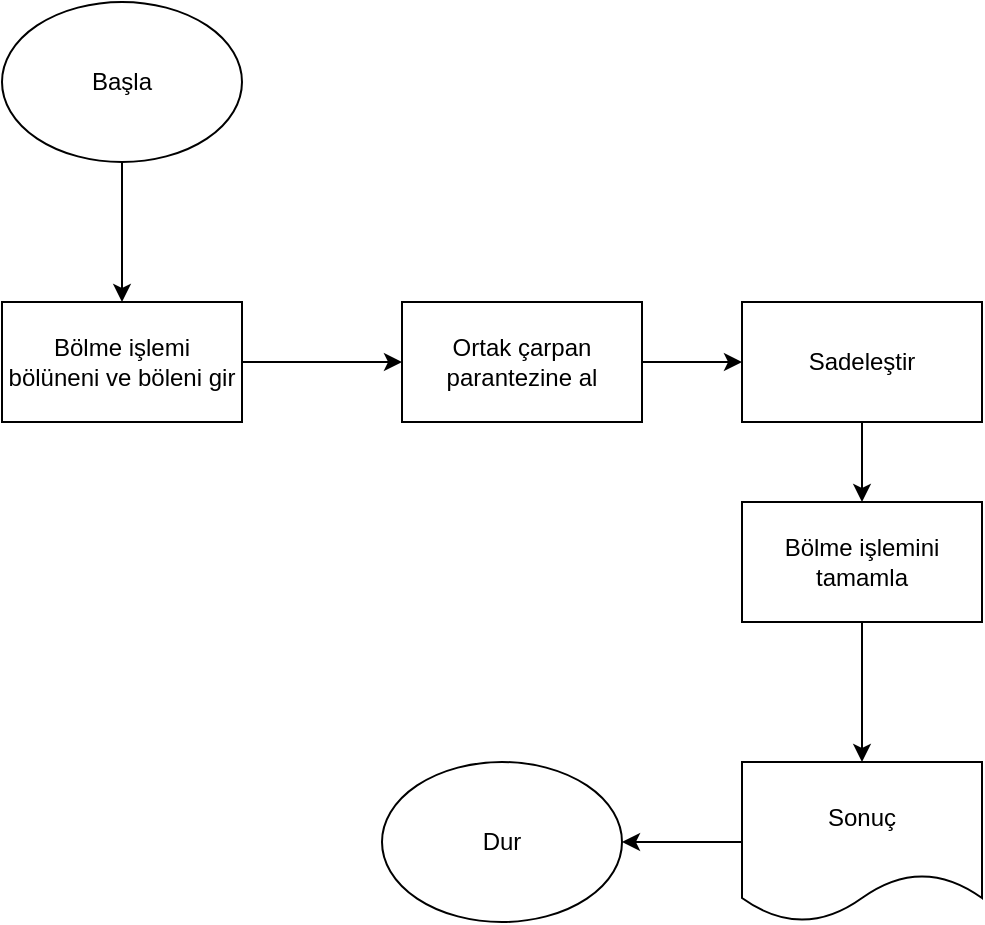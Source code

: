 <mxfile version="15.0.3" type="device"><diagram id="QlHk6NcabFm0nv-j_tWV" name="Page-1"><mxGraphModel dx="1718" dy="637" grid="1" gridSize="10" guides="1" tooltips="1" connect="1" arrows="1" fold="1" page="1" pageScale="1" pageWidth="850" pageHeight="1100" math="0" shadow="0"><root><mxCell id="0"/><mxCell id="1" parent="0"/><mxCell id="hRHXbetSydN_C4NR1DLw-2" style="edgeStyle=orthogonalEdgeStyle;rounded=0;orthogonalLoop=1;jettySize=auto;html=1;" edge="1" parent="1" source="hRHXbetSydN_C4NR1DLw-1"><mxGeometry relative="1" as="geometry"><mxPoint x="220" y="190" as="targetPoint"/></mxGeometry></mxCell><mxCell id="hRHXbetSydN_C4NR1DLw-1" value="Başla" style="ellipse;whiteSpace=wrap;html=1;" vertex="1" parent="1"><mxGeometry x="160" y="40" width="120" height="80" as="geometry"/></mxCell><mxCell id="hRHXbetSydN_C4NR1DLw-47" style="edgeStyle=orthogonalEdgeStyle;rounded=0;orthogonalLoop=1;jettySize=auto;html=1;entryX=0;entryY=0.5;entryDx=0;entryDy=0;" edge="1" parent="1" source="hRHXbetSydN_C4NR1DLw-4" target="hRHXbetSydN_C4NR1DLw-7"><mxGeometry relative="1" as="geometry"/></mxCell><mxCell id="hRHXbetSydN_C4NR1DLw-4" value="&lt;div&gt;Bölme işlemi &lt;br&gt;&lt;/div&gt;&lt;div&gt;bölüneni ve böleni gir&lt;/div&gt;" style="rounded=0;whiteSpace=wrap;html=1;" vertex="1" parent="1"><mxGeometry x="160" y="190" width="120" height="60" as="geometry"/></mxCell><mxCell id="hRHXbetSydN_C4NR1DLw-5" value="Dur" style="ellipse;whiteSpace=wrap;html=1;" vertex="1" parent="1"><mxGeometry x="350" y="420" width="120" height="80" as="geometry"/></mxCell><mxCell id="hRHXbetSydN_C4NR1DLw-49" style="edgeStyle=orthogonalEdgeStyle;rounded=0;orthogonalLoop=1;jettySize=auto;html=1;" edge="1" parent="1" source="hRHXbetSydN_C4NR1DLw-7" target="hRHXbetSydN_C4NR1DLw-50"><mxGeometry relative="1" as="geometry"><mxPoint x="590" y="220.0" as="targetPoint"/></mxGeometry></mxCell><mxCell id="hRHXbetSydN_C4NR1DLw-7" value="&lt;div&gt;Ortak çarpan&lt;/div&gt;&lt;div&gt;parantezine al&lt;br&gt;&lt;/div&gt;" style="rounded=0;whiteSpace=wrap;html=1;" vertex="1" parent="1"><mxGeometry x="360" y="190.0" width="120" height="60" as="geometry"/></mxCell><mxCell id="hRHXbetSydN_C4NR1DLw-27" style="edgeStyle=orthogonalEdgeStyle;rounded=0;orthogonalLoop=1;jettySize=auto;html=1;" edge="1" parent="1" source="hRHXbetSydN_C4NR1DLw-24" target="hRHXbetSydN_C4NR1DLw-5"><mxGeometry relative="1" as="geometry"/></mxCell><mxCell id="hRHXbetSydN_C4NR1DLw-24" value="Sonuç" style="shape=document;whiteSpace=wrap;html=1;boundedLbl=1;" vertex="1" parent="1"><mxGeometry x="530" y="420" width="120" height="80" as="geometry"/></mxCell><mxCell id="hRHXbetSydN_C4NR1DLw-51" style="edgeStyle=orthogonalEdgeStyle;rounded=0;orthogonalLoop=1;jettySize=auto;html=1;" edge="1" parent="1" source="hRHXbetSydN_C4NR1DLw-50" target="hRHXbetSydN_C4NR1DLw-52"><mxGeometry relative="1" as="geometry"><mxPoint x="590" y="310.0" as="targetPoint"/></mxGeometry></mxCell><mxCell id="hRHXbetSydN_C4NR1DLw-50" value="Sadeleştir" style="rounded=0;whiteSpace=wrap;html=1;" vertex="1" parent="1"><mxGeometry x="530" y="190.0" width="120" height="60" as="geometry"/></mxCell><mxCell id="hRHXbetSydN_C4NR1DLw-53" style="edgeStyle=orthogonalEdgeStyle;rounded=0;orthogonalLoop=1;jettySize=auto;html=1;" edge="1" parent="1" source="hRHXbetSydN_C4NR1DLw-52" target="hRHXbetSydN_C4NR1DLw-24"><mxGeometry relative="1" as="geometry"/></mxCell><mxCell id="hRHXbetSydN_C4NR1DLw-52" value="Bölme işlemini tamamla" style="rounded=0;whiteSpace=wrap;html=1;" vertex="1" parent="1"><mxGeometry x="530" y="290.0" width="120" height="60" as="geometry"/></mxCell></root></mxGraphModel></diagram></mxfile>